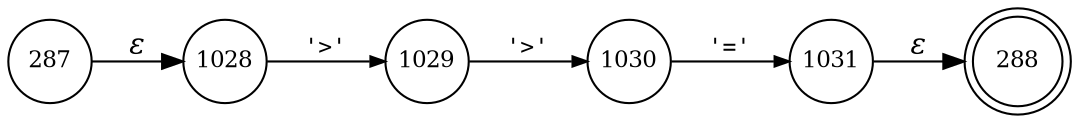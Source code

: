 digraph ATN {
rankdir=LR;
s288[fontsize=11, label="288", shape=doublecircle, fixedsize=true, width=.6];
s1028[fontsize=11,label="1028", shape=circle, fixedsize=true, width=.55, peripheries=1];
s1029[fontsize=11,label="1029", shape=circle, fixedsize=true, width=.55, peripheries=1];
s1030[fontsize=11,label="1030", shape=circle, fixedsize=true, width=.55, peripheries=1];
s1031[fontsize=11,label="1031", shape=circle, fixedsize=true, width=.55, peripheries=1];
s287[fontsize=11,label="287", shape=circle, fixedsize=true, width=.55, peripheries=1];
s287 -> s1028 [fontname="Times-Italic", label="&epsilon;"];
s1028 -> s1029 [fontsize=11, fontname="Courier", arrowsize=.7, label = "'>'", arrowhead = normal];
s1029 -> s1030 [fontsize=11, fontname="Courier", arrowsize=.7, label = "'>'", arrowhead = normal];
s1030 -> s1031 [fontsize=11, fontname="Courier", arrowsize=.7, label = "'='", arrowhead = normal];
s1031 -> s288 [fontname="Times-Italic", label="&epsilon;"];
}